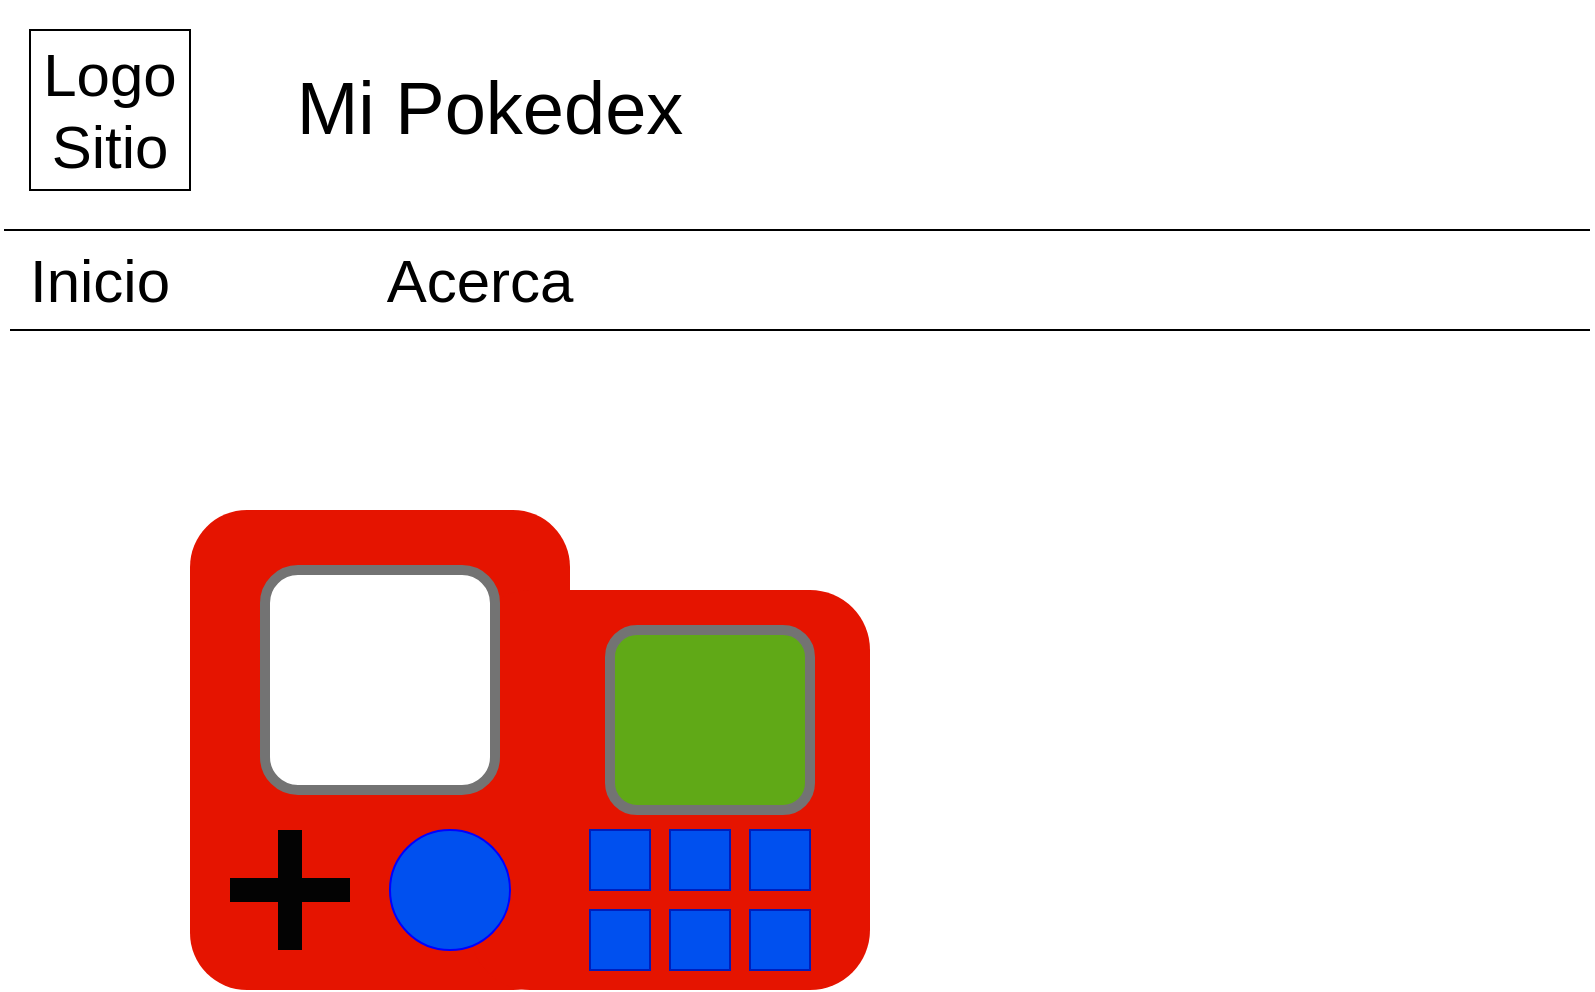 <mxfile version="14.9.2" type="device"><diagram id="smaawyx5yvweva6pg8Qg" name="Page-1"><mxGraphModel dx="782" dy="482" grid="1" gridSize="10" guides="1" tooltips="1" connect="1" arrows="1" fold="1" page="1" pageScale="1" pageWidth="827" pageHeight="1169" math="0" shadow="0"><root><mxCell id="0"/><mxCell id="1" parent="0"/><mxCell id="ateFtlWTzi584NWI9eAH-2" value="" style="whiteSpace=wrap;html=1;aspect=fixed;fontSize=30;fillColor=none;" parent="1" vertex="1"><mxGeometry x="30" y="30" width="80" height="80" as="geometry"/></mxCell><mxCell id="ateFtlWTzi584NWI9eAH-1" value="Logo Sitio" style="text;html=1;strokeColor=none;fillColor=none;align=center;verticalAlign=middle;whiteSpace=wrap;rounded=0;fontSize=30;" parent="1" vertex="1"><mxGeometry x="15" y="15" width="110" height="110" as="geometry"/></mxCell><mxCell id="ateFtlWTzi584NWI9eAH-3" value="" style="endArrow=none;html=1;fontSize=30;" parent="1" edge="1"><mxGeometry width="50" height="50" relative="1" as="geometry"><mxPoint x="17" y="130" as="sourcePoint"/><mxPoint x="810" y="130" as="targetPoint"/><Array as="points"><mxPoint x="617" y="130"/></Array></mxGeometry></mxCell><mxCell id="ateFtlWTzi584NWI9eAH-4" value="" style="endArrow=none;html=1;fontSize=30;" parent="1" edge="1"><mxGeometry width="50" height="50" relative="1" as="geometry"><mxPoint x="20" y="180" as="sourcePoint"/><mxPoint x="810" y="180" as="targetPoint"/></mxGeometry></mxCell><mxCell id="ateFtlWTzi584NWI9eAH-8" value="Inicio" style="text;html=1;strokeColor=none;fillColor=none;align=center;verticalAlign=middle;whiteSpace=wrap;rounded=0;fontSize=30;" parent="1" vertex="1"><mxGeometry x="30" y="140" width="70" height="30" as="geometry"/></mxCell><mxCell id="ateFtlWTzi584NWI9eAH-9" value="Acerca" style="text;html=1;strokeColor=none;fillColor=none;align=center;verticalAlign=middle;whiteSpace=wrap;rounded=0;fontSize=30;" parent="1" vertex="1"><mxGeometry x="230" y="142.5" width="50" height="25" as="geometry"/></mxCell><mxCell id="l4cBwdnhQnMNrE6-DNFx-1" value="Mi Pokedex" style="text;html=1;strokeColor=none;fillColor=none;align=center;verticalAlign=middle;whiteSpace=wrap;rounded=0;fontSize=37;" vertex="1" parent="1"><mxGeometry x="140" y="30" width="240" height="80" as="geometry"/></mxCell><mxCell id="l4cBwdnhQnMNrE6-DNFx-2" value="" style="rounded=1;whiteSpace=wrap;html=1;fontSize=37;fillColor=#e51400;fontColor=#ffffff;strokeColor=none;" vertex="1" parent="1"><mxGeometry x="110" y="270" width="190" height="240" as="geometry"/></mxCell><mxCell id="l4cBwdnhQnMNrE6-DNFx-3" value="" style="rounded=1;whiteSpace=wrap;html=1;fontSize=37;fillColor=#e51400;fontColor=#ffffff;strokeColor=none;" vertex="1" parent="1"><mxGeometry x="250" y="310" width="200" height="200" as="geometry"/></mxCell><mxCell id="l4cBwdnhQnMNrE6-DNFx-6" value="" style="rounded=1;whiteSpace=wrap;html=1;fontSize=37;fillColor=#60a917;fontColor=#ffffff;strokeColor=#737373;strokeWidth=5;" vertex="1" parent="1"><mxGeometry x="320" y="330" width="100" height="90" as="geometry"/></mxCell><mxCell id="l4cBwdnhQnMNrE6-DNFx-7" value="" style="rounded=1;whiteSpace=wrap;html=1;fontSize=37;strokeColor=#737373;strokeWidth=5;" vertex="1" parent="1"><mxGeometry x="147.5" y="300" width="115" height="110" as="geometry"/></mxCell><mxCell id="l4cBwdnhQnMNrE6-DNFx-8" value="" style="shape=cross;whiteSpace=wrap;html=1;fontSize=37;strokeWidth=1;fontColor=#ffffff;fillColor=#030303;strokeColor=none;" vertex="1" parent="1"><mxGeometry x="130" y="430" width="60" height="60" as="geometry"/></mxCell><mxCell id="l4cBwdnhQnMNrE6-DNFx-11" value="" style="rounded=0;whiteSpace=wrap;html=1;fontSize=37;strokeColor=#001DBC;strokeWidth=1;fillColor=#0050ef;fontColor=#ffffff;" vertex="1" parent="1"><mxGeometry x="310" y="430" width="30" height="30" as="geometry"/></mxCell><mxCell id="l4cBwdnhQnMNrE6-DNFx-12" value="" style="rounded=0;whiteSpace=wrap;html=1;fontSize=37;strokeColor=#001DBC;strokeWidth=1;fillColor=#0050ef;fontColor=#ffffff;" vertex="1" parent="1"><mxGeometry x="350" y="430" width="30" height="30" as="geometry"/></mxCell><mxCell id="l4cBwdnhQnMNrE6-DNFx-13" value="" style="rounded=0;whiteSpace=wrap;html=1;fontSize=37;strokeColor=#001DBC;strokeWidth=1;fillColor=#0050ef;fontColor=#ffffff;" vertex="1" parent="1"><mxGeometry x="390" y="430" width="30" height="30" as="geometry"/></mxCell><mxCell id="l4cBwdnhQnMNrE6-DNFx-14" value="" style="rounded=0;whiteSpace=wrap;html=1;fontSize=37;strokeColor=#001DBC;strokeWidth=1;fillColor=#0050ef;fontColor=#ffffff;" vertex="1" parent="1"><mxGeometry x="310" y="470" width="30" height="30" as="geometry"/></mxCell><mxCell id="l4cBwdnhQnMNrE6-DNFx-15" value="" style="rounded=0;whiteSpace=wrap;html=1;fontSize=37;strokeColor=#001DBC;strokeWidth=1;fillColor=#0050ef;fontColor=#ffffff;" vertex="1" parent="1"><mxGeometry x="350" y="470" width="30" height="30" as="geometry"/></mxCell><mxCell id="l4cBwdnhQnMNrE6-DNFx-16" value="" style="rounded=0;whiteSpace=wrap;html=1;fontSize=37;strokeColor=#001DBC;strokeWidth=1;fillColor=#0050ef;fontColor=#ffffff;" vertex="1" parent="1"><mxGeometry x="390" y="470" width="30" height="30" as="geometry"/></mxCell><mxCell id="l4cBwdnhQnMNrE6-DNFx-17" value="" style="ellipse;whiteSpace=wrap;html=1;aspect=fixed;fontSize=37;strokeWidth=1;fillColor=#0050ef;fontColor=#ffffff;strokeColor=#0000FF;" vertex="1" parent="1"><mxGeometry x="210" y="430" width="60" height="60" as="geometry"/></mxCell></root></mxGraphModel></diagram></mxfile>